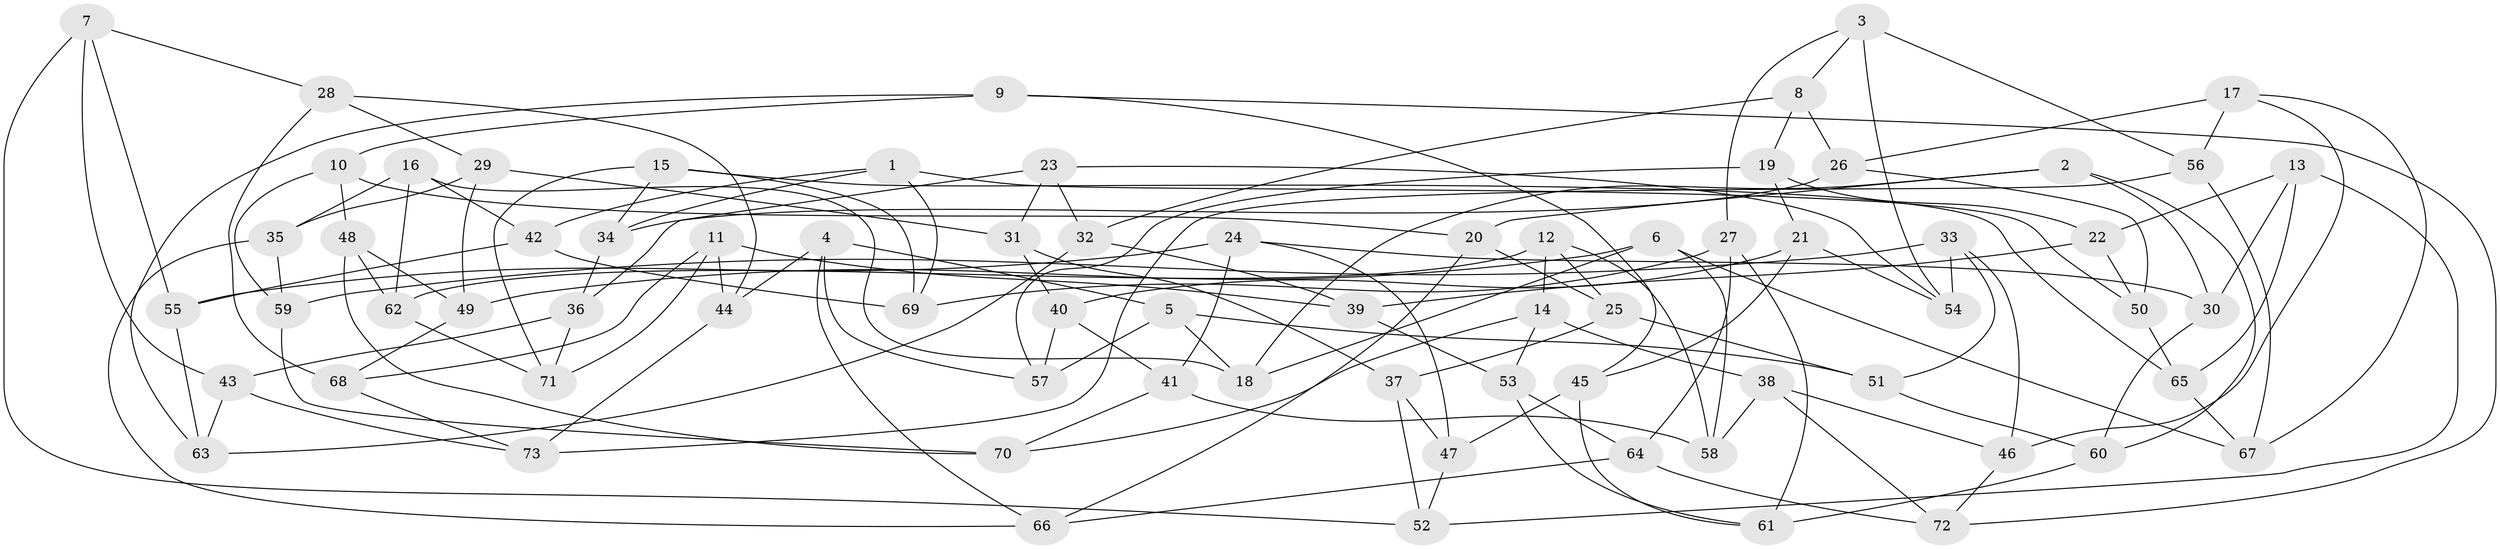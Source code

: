 // coarse degree distribution, {3: 0.25, 5: 0.25, 4: 0.3055555555555556, 7: 0.05555555555555555, 6: 0.05555555555555555, 8: 0.08333333333333333}
// Generated by graph-tools (version 1.1) at 2025/02/03/04/25 22:02:51]
// undirected, 73 vertices, 146 edges
graph export_dot {
graph [start="1"]
  node [color=gray90,style=filled];
  1;
  2;
  3;
  4;
  5;
  6;
  7;
  8;
  9;
  10;
  11;
  12;
  13;
  14;
  15;
  16;
  17;
  18;
  19;
  20;
  21;
  22;
  23;
  24;
  25;
  26;
  27;
  28;
  29;
  30;
  31;
  32;
  33;
  34;
  35;
  36;
  37;
  38;
  39;
  40;
  41;
  42;
  43;
  44;
  45;
  46;
  47;
  48;
  49;
  50;
  51;
  52;
  53;
  54;
  55;
  56;
  57;
  58;
  59;
  60;
  61;
  62;
  63;
  64;
  65;
  66;
  67;
  68;
  69;
  70;
  71;
  72;
  73;
  1 -- 50;
  1 -- 42;
  1 -- 69;
  1 -- 34;
  2 -- 18;
  2 -- 30;
  2 -- 60;
  2 -- 20;
  3 -- 54;
  3 -- 8;
  3 -- 27;
  3 -- 56;
  4 -- 57;
  4 -- 44;
  4 -- 66;
  4 -- 5;
  5 -- 57;
  5 -- 51;
  5 -- 18;
  6 -- 67;
  6 -- 18;
  6 -- 49;
  6 -- 58;
  7 -- 28;
  7 -- 43;
  7 -- 55;
  7 -- 52;
  8 -- 19;
  8 -- 26;
  8 -- 32;
  9 -- 45;
  9 -- 72;
  9 -- 10;
  9 -- 63;
  10 -- 20;
  10 -- 48;
  10 -- 59;
  11 -- 39;
  11 -- 71;
  11 -- 44;
  11 -- 68;
  12 -- 25;
  12 -- 14;
  12 -- 58;
  12 -- 62;
  13 -- 65;
  13 -- 30;
  13 -- 22;
  13 -- 52;
  14 -- 38;
  14 -- 70;
  14 -- 53;
  15 -- 65;
  15 -- 69;
  15 -- 71;
  15 -- 34;
  16 -- 35;
  16 -- 62;
  16 -- 42;
  16 -- 18;
  17 -- 56;
  17 -- 67;
  17 -- 46;
  17 -- 26;
  19 -- 21;
  19 -- 22;
  19 -- 57;
  20 -- 66;
  20 -- 25;
  21 -- 40;
  21 -- 45;
  21 -- 54;
  22 -- 39;
  22 -- 50;
  23 -- 31;
  23 -- 32;
  23 -- 36;
  23 -- 54;
  24 -- 47;
  24 -- 41;
  24 -- 30;
  24 -- 55;
  25 -- 37;
  25 -- 51;
  26 -- 34;
  26 -- 50;
  27 -- 64;
  27 -- 61;
  27 -- 69;
  28 -- 68;
  28 -- 44;
  28 -- 29;
  29 -- 35;
  29 -- 49;
  29 -- 31;
  30 -- 60;
  31 -- 40;
  31 -- 37;
  32 -- 39;
  32 -- 63;
  33 -- 46;
  33 -- 59;
  33 -- 54;
  33 -- 51;
  34 -- 36;
  35 -- 59;
  35 -- 66;
  36 -- 71;
  36 -- 43;
  37 -- 47;
  37 -- 52;
  38 -- 46;
  38 -- 58;
  38 -- 72;
  39 -- 53;
  40 -- 57;
  40 -- 41;
  41 -- 58;
  41 -- 70;
  42 -- 69;
  42 -- 55;
  43 -- 73;
  43 -- 63;
  44 -- 73;
  45 -- 61;
  45 -- 47;
  46 -- 72;
  47 -- 52;
  48 -- 49;
  48 -- 62;
  48 -- 70;
  49 -- 68;
  50 -- 65;
  51 -- 60;
  53 -- 64;
  53 -- 61;
  55 -- 63;
  56 -- 73;
  56 -- 67;
  59 -- 70;
  60 -- 61;
  62 -- 71;
  64 -- 72;
  64 -- 66;
  65 -- 67;
  68 -- 73;
}
